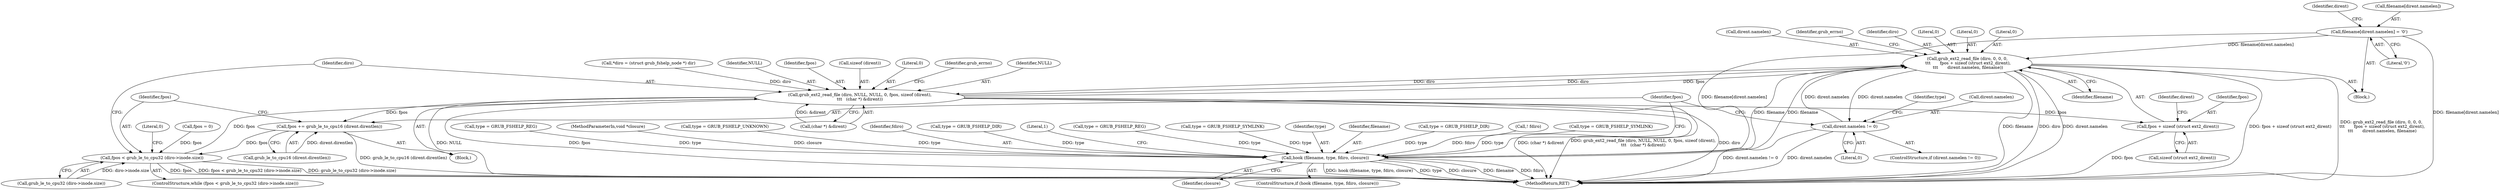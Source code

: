 digraph "1_radare2_796dd28aaa6b9fa76d99c42c4d5ff8b257cc2191_0@array" {
"1000230" [label="(Call,filename[dirent.namelen] = '\0')"];
"1000188" [label="(Call,grub_ext2_read_file (diro, 0, 0, 0,\n \t\t\t       fpos + sizeof (struct ext2_dirent),\n \t\t\t       dirent.namelen, filename))"];
"1000151" [label="(Call,grub_ext2_read_file (diro, NULL, NULL, 0, fpos, sizeof (dirent),\n\t\t\t   (char *) &dirent))"];
"1000193" [label="(Call,fpos + sizeof (struct ext2_dirent))"];
"1000356" [label="(Call,fpos += grub_le_to_cpu16 (dirent.direntlen))"];
"1000141" [label="(Call,fpos < grub_le_to_cpu32 (diro->inode.size))"];
"1000176" [label="(Call,dirent.namelen != 0)"];
"1000349" [label="(Call,hook (filename, type, fdiro, closure))"];
"1000353" [label="(Identifier,closure)"];
"1000193" [label="(Call,fpos + sizeof (struct ext2_dirent))"];
"1000142" [label="(Identifier,fpos)"];
"1000350" [label="(Identifier,filename)"];
"1000255" [label="(Call,type = GRUB_FSHELP_DIR)"];
"1000149" [label="(Block,)"];
"1000175" [label="(ControlStructure,if (dirent.namelen != 0))"];
"1000211" [label="(Call,! fdiro)"];
"1000200" [label="(Identifier,filename)"];
"1000265" [label="(Call,type = GRUB_FSHELP_SYMLINK)"];
"1000202" [label="(Identifier,grub_errno)"];
"1000349" [label="(Call,hook (filename, type, fdiro, closure))"];
"1000159" [label="(Call,(char *) &dirent)"];
"1000345" [label="(Call,type = GRUB_FSHELP_REG)"];
"1000105" [label="(MethodParameterIn,void *closure)"];
"1000356" [label="(Call,fpos += grub_le_to_cpu16 (dirent.direntlen))"];
"1000358" [label="(Call,grub_le_to_cpu16 (dirent.direntlen))"];
"1000230" [label="(Call,filename[dirent.namelen] = '\0')"];
"1000156" [label="(Identifier,fpos)"];
"1000363" [label="(Literal,0)"];
"1000364" [label="(MethodReturn,RET)"];
"1000157" [label="(Call,sizeof (dirent))"];
"1000143" [label="(Call,grub_le_to_cpu32 (diro->inode.size))"];
"1000180" [label="(Literal,0)"];
"1000108" [label="(Call,fpos = 0)"];
"1000155" [label="(Literal,0)"];
"1000189" [label="(Identifier,diro)"];
"1000240" [label="(Identifier,dirent)"];
"1000186" [label="(Identifier,type)"];
"1000185" [label="(Call,type = GRUB_FSHELP_UNKNOWN)"];
"1000141" [label="(Call,fpos < grub_le_to_cpu32 (diro->inode.size))"];
"1000176" [label="(Call,dirent.namelen != 0)"];
"1000352" [label="(Identifier,fdiro)"];
"1000315" [label="(Call,type = GRUB_FSHELP_DIR)"];
"1000236" [label="(Literal,'\0')"];
"1000181" [label="(Block,)"];
"1000198" [label="(Identifier,dirent)"];
"1000355" [label="(Literal,1)"];
"1000191" [label="(Literal,0)"];
"1000192" [label="(Literal,0)"];
"1000188" [label="(Call,grub_ext2_read_file (diro, 0, 0, 0,\n \t\t\t       fpos + sizeof (struct ext2_dirent),\n \t\t\t       dirent.namelen, filename))"];
"1000190" [label="(Literal,0)"];
"1000275" [label="(Call,type = GRUB_FSHELP_REG)"];
"1000330" [label="(Call,type = GRUB_FSHELP_SYMLINK)"];
"1000152" [label="(Identifier,diro)"];
"1000177" [label="(Call,dirent.namelen)"];
"1000231" [label="(Call,filename[dirent.namelen])"];
"1000348" [label="(ControlStructure,if (hook (filename, type, fdiro, closure)))"];
"1000164" [label="(Identifier,grub_errno)"];
"1000351" [label="(Identifier,type)"];
"1000154" [label="(Identifier,NULL)"];
"1000112" [label="(Call,*diro = (struct grub_fshelp_node *) dir)"];
"1000197" [label="(Call,dirent.namelen)"];
"1000195" [label="(Call,sizeof (struct ext2_dirent))"];
"1000140" [label="(ControlStructure,while (fpos < grub_le_to_cpu32 (diro->inode.size)))"];
"1000153" [label="(Identifier,NULL)"];
"1000194" [label="(Identifier,fpos)"];
"1000151" [label="(Call,grub_ext2_read_file (diro, NULL, NULL, 0, fpos, sizeof (dirent),\n\t\t\t   (char *) &dirent))"];
"1000357" [label="(Identifier,fpos)"];
"1000230" -> "1000181"  [label="AST: "];
"1000230" -> "1000236"  [label="CFG: "];
"1000231" -> "1000230"  [label="AST: "];
"1000236" -> "1000230"  [label="AST: "];
"1000240" -> "1000230"  [label="CFG: "];
"1000230" -> "1000364"  [label="DDG: filename[dirent.namelen]"];
"1000230" -> "1000188"  [label="DDG: filename[dirent.namelen]"];
"1000230" -> "1000349"  [label="DDG: filename[dirent.namelen]"];
"1000188" -> "1000181"  [label="AST: "];
"1000188" -> "1000200"  [label="CFG: "];
"1000189" -> "1000188"  [label="AST: "];
"1000190" -> "1000188"  [label="AST: "];
"1000191" -> "1000188"  [label="AST: "];
"1000192" -> "1000188"  [label="AST: "];
"1000193" -> "1000188"  [label="AST: "];
"1000197" -> "1000188"  [label="AST: "];
"1000200" -> "1000188"  [label="AST: "];
"1000202" -> "1000188"  [label="CFG: "];
"1000188" -> "1000364"  [label="DDG: grub_ext2_read_file (diro, 0, 0, 0,\n \t\t\t       fpos + sizeof (struct ext2_dirent),\n \t\t\t       dirent.namelen, filename)"];
"1000188" -> "1000364"  [label="DDG: filename"];
"1000188" -> "1000364"  [label="DDG: diro"];
"1000188" -> "1000364"  [label="DDG: dirent.namelen"];
"1000188" -> "1000364"  [label="DDG: fpos + sizeof (struct ext2_dirent)"];
"1000188" -> "1000151"  [label="DDG: diro"];
"1000188" -> "1000176"  [label="DDG: dirent.namelen"];
"1000151" -> "1000188"  [label="DDG: diro"];
"1000151" -> "1000188"  [label="DDG: fpos"];
"1000176" -> "1000188"  [label="DDG: dirent.namelen"];
"1000349" -> "1000188"  [label="DDG: filename"];
"1000188" -> "1000349"  [label="DDG: filename"];
"1000151" -> "1000149"  [label="AST: "];
"1000151" -> "1000159"  [label="CFG: "];
"1000152" -> "1000151"  [label="AST: "];
"1000153" -> "1000151"  [label="AST: "];
"1000154" -> "1000151"  [label="AST: "];
"1000155" -> "1000151"  [label="AST: "];
"1000156" -> "1000151"  [label="AST: "];
"1000157" -> "1000151"  [label="AST: "];
"1000159" -> "1000151"  [label="AST: "];
"1000164" -> "1000151"  [label="CFG: "];
"1000151" -> "1000364"  [label="DDG: (char *) &dirent"];
"1000151" -> "1000364"  [label="DDG: grub_ext2_read_file (diro, NULL, NULL, 0, fpos, sizeof (dirent),\n\t\t\t   (char *) &dirent)"];
"1000151" -> "1000364"  [label="DDG: diro"];
"1000151" -> "1000364"  [label="DDG: NULL"];
"1000151" -> "1000364"  [label="DDG: fpos"];
"1000112" -> "1000151"  [label="DDG: diro"];
"1000141" -> "1000151"  [label="DDG: fpos"];
"1000159" -> "1000151"  [label="DDG: &dirent"];
"1000151" -> "1000193"  [label="DDG: fpos"];
"1000151" -> "1000356"  [label="DDG: fpos"];
"1000193" -> "1000195"  [label="CFG: "];
"1000194" -> "1000193"  [label="AST: "];
"1000195" -> "1000193"  [label="AST: "];
"1000198" -> "1000193"  [label="CFG: "];
"1000193" -> "1000364"  [label="DDG: fpos"];
"1000356" -> "1000149"  [label="AST: "];
"1000356" -> "1000358"  [label="CFG: "];
"1000357" -> "1000356"  [label="AST: "];
"1000358" -> "1000356"  [label="AST: "];
"1000142" -> "1000356"  [label="CFG: "];
"1000356" -> "1000364"  [label="DDG: grub_le_to_cpu16 (dirent.direntlen)"];
"1000356" -> "1000141"  [label="DDG: fpos"];
"1000358" -> "1000356"  [label="DDG: dirent.direntlen"];
"1000141" -> "1000140"  [label="AST: "];
"1000141" -> "1000143"  [label="CFG: "];
"1000142" -> "1000141"  [label="AST: "];
"1000143" -> "1000141"  [label="AST: "];
"1000152" -> "1000141"  [label="CFG: "];
"1000363" -> "1000141"  [label="CFG: "];
"1000141" -> "1000364"  [label="DDG: fpos"];
"1000141" -> "1000364"  [label="DDG: fpos < grub_le_to_cpu32 (diro->inode.size)"];
"1000141" -> "1000364"  [label="DDG: grub_le_to_cpu32 (diro->inode.size)"];
"1000108" -> "1000141"  [label="DDG: fpos"];
"1000143" -> "1000141"  [label="DDG: diro->inode.size"];
"1000176" -> "1000175"  [label="AST: "];
"1000176" -> "1000180"  [label="CFG: "];
"1000177" -> "1000176"  [label="AST: "];
"1000180" -> "1000176"  [label="AST: "];
"1000186" -> "1000176"  [label="CFG: "];
"1000357" -> "1000176"  [label="CFG: "];
"1000176" -> "1000364"  [label="DDG: dirent.namelen != 0"];
"1000176" -> "1000364"  [label="DDG: dirent.namelen"];
"1000349" -> "1000348"  [label="AST: "];
"1000349" -> "1000353"  [label="CFG: "];
"1000350" -> "1000349"  [label="AST: "];
"1000351" -> "1000349"  [label="AST: "];
"1000352" -> "1000349"  [label="AST: "];
"1000353" -> "1000349"  [label="AST: "];
"1000355" -> "1000349"  [label="CFG: "];
"1000357" -> "1000349"  [label="CFG: "];
"1000349" -> "1000364"  [label="DDG: hook (filename, type, fdiro, closure)"];
"1000349" -> "1000364"  [label="DDG: type"];
"1000349" -> "1000364"  [label="DDG: closure"];
"1000349" -> "1000364"  [label="DDG: filename"];
"1000349" -> "1000364"  [label="DDG: fdiro"];
"1000185" -> "1000349"  [label="DDG: type"];
"1000330" -> "1000349"  [label="DDG: type"];
"1000315" -> "1000349"  [label="DDG: type"];
"1000265" -> "1000349"  [label="DDG: type"];
"1000275" -> "1000349"  [label="DDG: type"];
"1000345" -> "1000349"  [label="DDG: type"];
"1000255" -> "1000349"  [label="DDG: type"];
"1000211" -> "1000349"  [label="DDG: fdiro"];
"1000105" -> "1000349"  [label="DDG: closure"];
}
